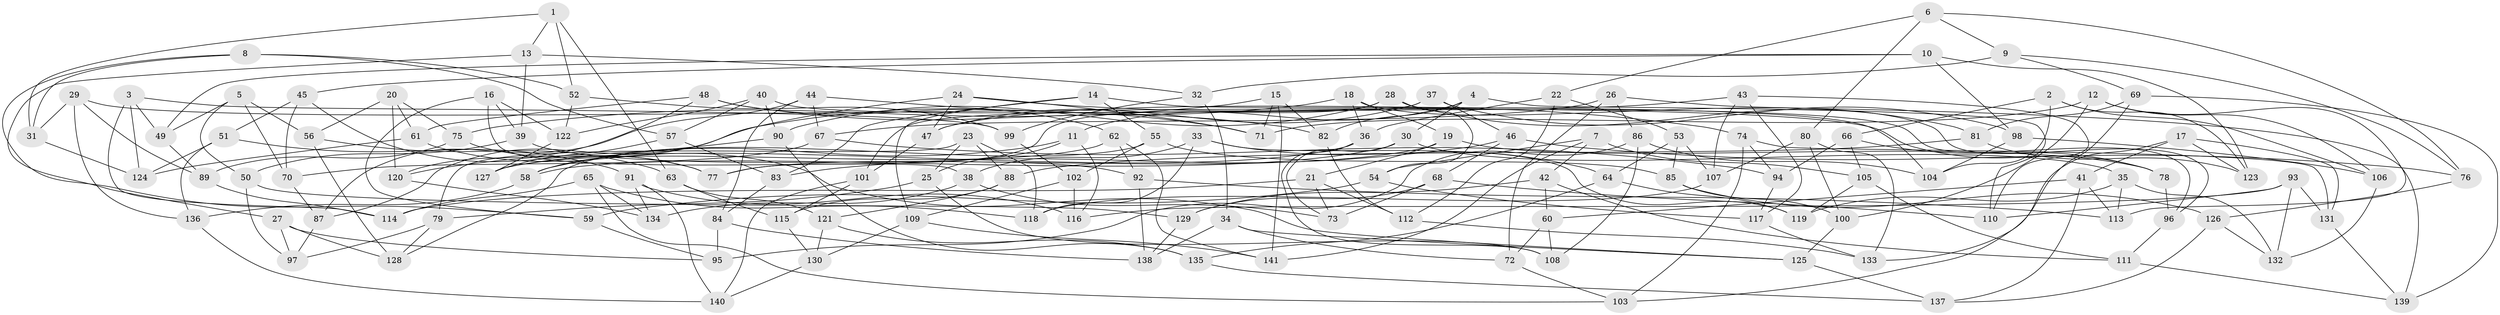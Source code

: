 // Generated by graph-tools (version 1.1) at 2025/02/03/09/25 03:02:56]
// undirected, 141 vertices, 282 edges
graph export_dot {
graph [start="1"]
  node [color=gray90,style=filled];
  1;
  2;
  3;
  4;
  5;
  6;
  7;
  8;
  9;
  10;
  11;
  12;
  13;
  14;
  15;
  16;
  17;
  18;
  19;
  20;
  21;
  22;
  23;
  24;
  25;
  26;
  27;
  28;
  29;
  30;
  31;
  32;
  33;
  34;
  35;
  36;
  37;
  38;
  39;
  40;
  41;
  42;
  43;
  44;
  45;
  46;
  47;
  48;
  49;
  50;
  51;
  52;
  53;
  54;
  55;
  56;
  57;
  58;
  59;
  60;
  61;
  62;
  63;
  64;
  65;
  66;
  67;
  68;
  69;
  70;
  71;
  72;
  73;
  74;
  75;
  76;
  77;
  78;
  79;
  80;
  81;
  82;
  83;
  84;
  85;
  86;
  87;
  88;
  89;
  90;
  91;
  92;
  93;
  94;
  95;
  96;
  97;
  98;
  99;
  100;
  101;
  102;
  103;
  104;
  105;
  106;
  107;
  108;
  109;
  110;
  111;
  112;
  113;
  114;
  115;
  116;
  117;
  118;
  119;
  120;
  121;
  122;
  123;
  124;
  125;
  126;
  127;
  128;
  129;
  130;
  131;
  132;
  133;
  134;
  135;
  136;
  137;
  138;
  139;
  140;
  141;
  1 -- 63;
  1 -- 13;
  1 -- 52;
  1 -- 31;
  2 -- 106;
  2 -- 123;
  2 -- 66;
  2 -- 104;
  3 -- 124;
  3 -- 49;
  3 -- 99;
  3 -- 114;
  4 -- 11;
  4 -- 30;
  4 -- 110;
  4 -- 82;
  5 -- 49;
  5 -- 50;
  5 -- 56;
  5 -- 70;
  6 -- 9;
  6 -- 22;
  6 -- 76;
  6 -- 80;
  7 -- 105;
  7 -- 54;
  7 -- 42;
  7 -- 141;
  8 -- 52;
  8 -- 57;
  8 -- 31;
  8 -- 59;
  9 -- 32;
  9 -- 76;
  9 -- 69;
  10 -- 98;
  10 -- 45;
  10 -- 123;
  10 -- 49;
  11 -- 58;
  11 -- 116;
  11 -- 25;
  12 -- 100;
  12 -- 106;
  12 -- 113;
  12 -- 71;
  13 -- 39;
  13 -- 32;
  13 -- 27;
  14 -- 104;
  14 -- 83;
  14 -- 55;
  14 -- 109;
  15 -- 141;
  15 -- 71;
  15 -- 82;
  15 -- 75;
  16 -- 39;
  16 -- 122;
  16 -- 59;
  16 -- 38;
  17 -- 41;
  17 -- 133;
  17 -- 123;
  17 -- 131;
  18 -- 19;
  18 -- 36;
  18 -- 87;
  18 -- 96;
  19 -- 77;
  19 -- 78;
  19 -- 21;
  20 -- 120;
  20 -- 75;
  20 -- 56;
  20 -- 61;
  21 -- 114;
  21 -- 73;
  21 -- 112;
  22 -- 112;
  22 -- 53;
  22 -- 36;
  23 -- 88;
  23 -- 118;
  23 -- 79;
  23 -- 25;
  24 -- 58;
  24 -- 71;
  24 -- 47;
  24 -- 74;
  25 -- 79;
  25 -- 108;
  26 -- 67;
  26 -- 72;
  26 -- 86;
  26 -- 139;
  27 -- 128;
  27 -- 97;
  27 -- 95;
  28 -- 81;
  28 -- 54;
  28 -- 90;
  28 -- 77;
  29 -- 78;
  29 -- 136;
  29 -- 31;
  29 -- 89;
  30 -- 58;
  30 -- 35;
  30 -- 73;
  31 -- 124;
  32 -- 34;
  32 -- 99;
  33 -- 64;
  33 -- 119;
  33 -- 38;
  33 -- 118;
  34 -- 138;
  34 -- 125;
  34 -- 72;
  35 -- 113;
  35 -- 132;
  35 -- 119;
  36 -- 127;
  36 -- 108;
  37 -- 101;
  37 -- 98;
  37 -- 46;
  37 -- 47;
  38 -- 73;
  38 -- 134;
  39 -- 92;
  39 -- 50;
  40 -- 96;
  40 -- 122;
  40 -- 57;
  40 -- 90;
  41 -- 60;
  41 -- 137;
  41 -- 113;
  42 -- 111;
  42 -- 129;
  42 -- 60;
  43 -- 117;
  43 -- 107;
  43 -- 47;
  43 -- 110;
  44 -- 71;
  44 -- 67;
  44 -- 84;
  44 -- 87;
  45 -- 77;
  45 -- 70;
  45 -- 51;
  46 -- 76;
  46 -- 68;
  46 -- 83;
  47 -- 101;
  48 -- 61;
  48 -- 82;
  48 -- 120;
  48 -- 62;
  49 -- 89;
  50 -- 97;
  50 -- 129;
  51 -- 124;
  51 -- 136;
  51 -- 91;
  52 -- 122;
  52 -- 99;
  53 -- 85;
  53 -- 64;
  53 -- 107;
  54 -- 117;
  54 -- 59;
  55 -- 102;
  55 -- 128;
  55 -- 85;
  56 -- 63;
  56 -- 128;
  57 -- 127;
  57 -- 83;
  58 -- 136;
  59 -- 95;
  60 -- 72;
  60 -- 108;
  61 -- 124;
  61 -- 125;
  62 -- 127;
  62 -- 141;
  62 -- 92;
  63 -- 115;
  63 -- 121;
  64 -- 119;
  64 -- 135;
  65 -- 118;
  65 -- 103;
  65 -- 114;
  65 -- 134;
  66 -- 78;
  66 -- 94;
  66 -- 105;
  67 -- 94;
  67 -- 70;
  68 -- 73;
  68 -- 110;
  68 -- 129;
  69 -- 81;
  69 -- 103;
  69 -- 139;
  70 -- 87;
  72 -- 103;
  74 -- 103;
  74 -- 131;
  74 -- 94;
  75 -- 89;
  75 -- 77;
  76 -- 126;
  78 -- 96;
  79 -- 128;
  79 -- 97;
  80 -- 100;
  80 -- 133;
  80 -- 107;
  81 -- 88;
  81 -- 123;
  82 -- 112;
  83 -- 84;
  84 -- 95;
  84 -- 138;
  85 -- 126;
  85 -- 100;
  86 -- 108;
  86 -- 95;
  86 -- 104;
  87 -- 97;
  88 -- 121;
  88 -- 115;
  89 -- 114;
  90 -- 135;
  90 -- 120;
  91 -- 140;
  91 -- 116;
  91 -- 134;
  92 -- 113;
  92 -- 138;
  93 -- 116;
  93 -- 110;
  93 -- 131;
  93 -- 132;
  94 -- 117;
  96 -- 111;
  98 -- 104;
  98 -- 106;
  99 -- 102;
  100 -- 125;
  101 -- 140;
  101 -- 115;
  102 -- 109;
  102 -- 116;
  105 -- 111;
  105 -- 119;
  106 -- 132;
  107 -- 118;
  109 -- 130;
  109 -- 141;
  111 -- 139;
  112 -- 133;
  115 -- 130;
  117 -- 133;
  120 -- 134;
  121 -- 130;
  121 -- 135;
  122 -- 127;
  125 -- 137;
  126 -- 132;
  126 -- 137;
  129 -- 138;
  130 -- 140;
  131 -- 139;
  135 -- 137;
  136 -- 140;
}

